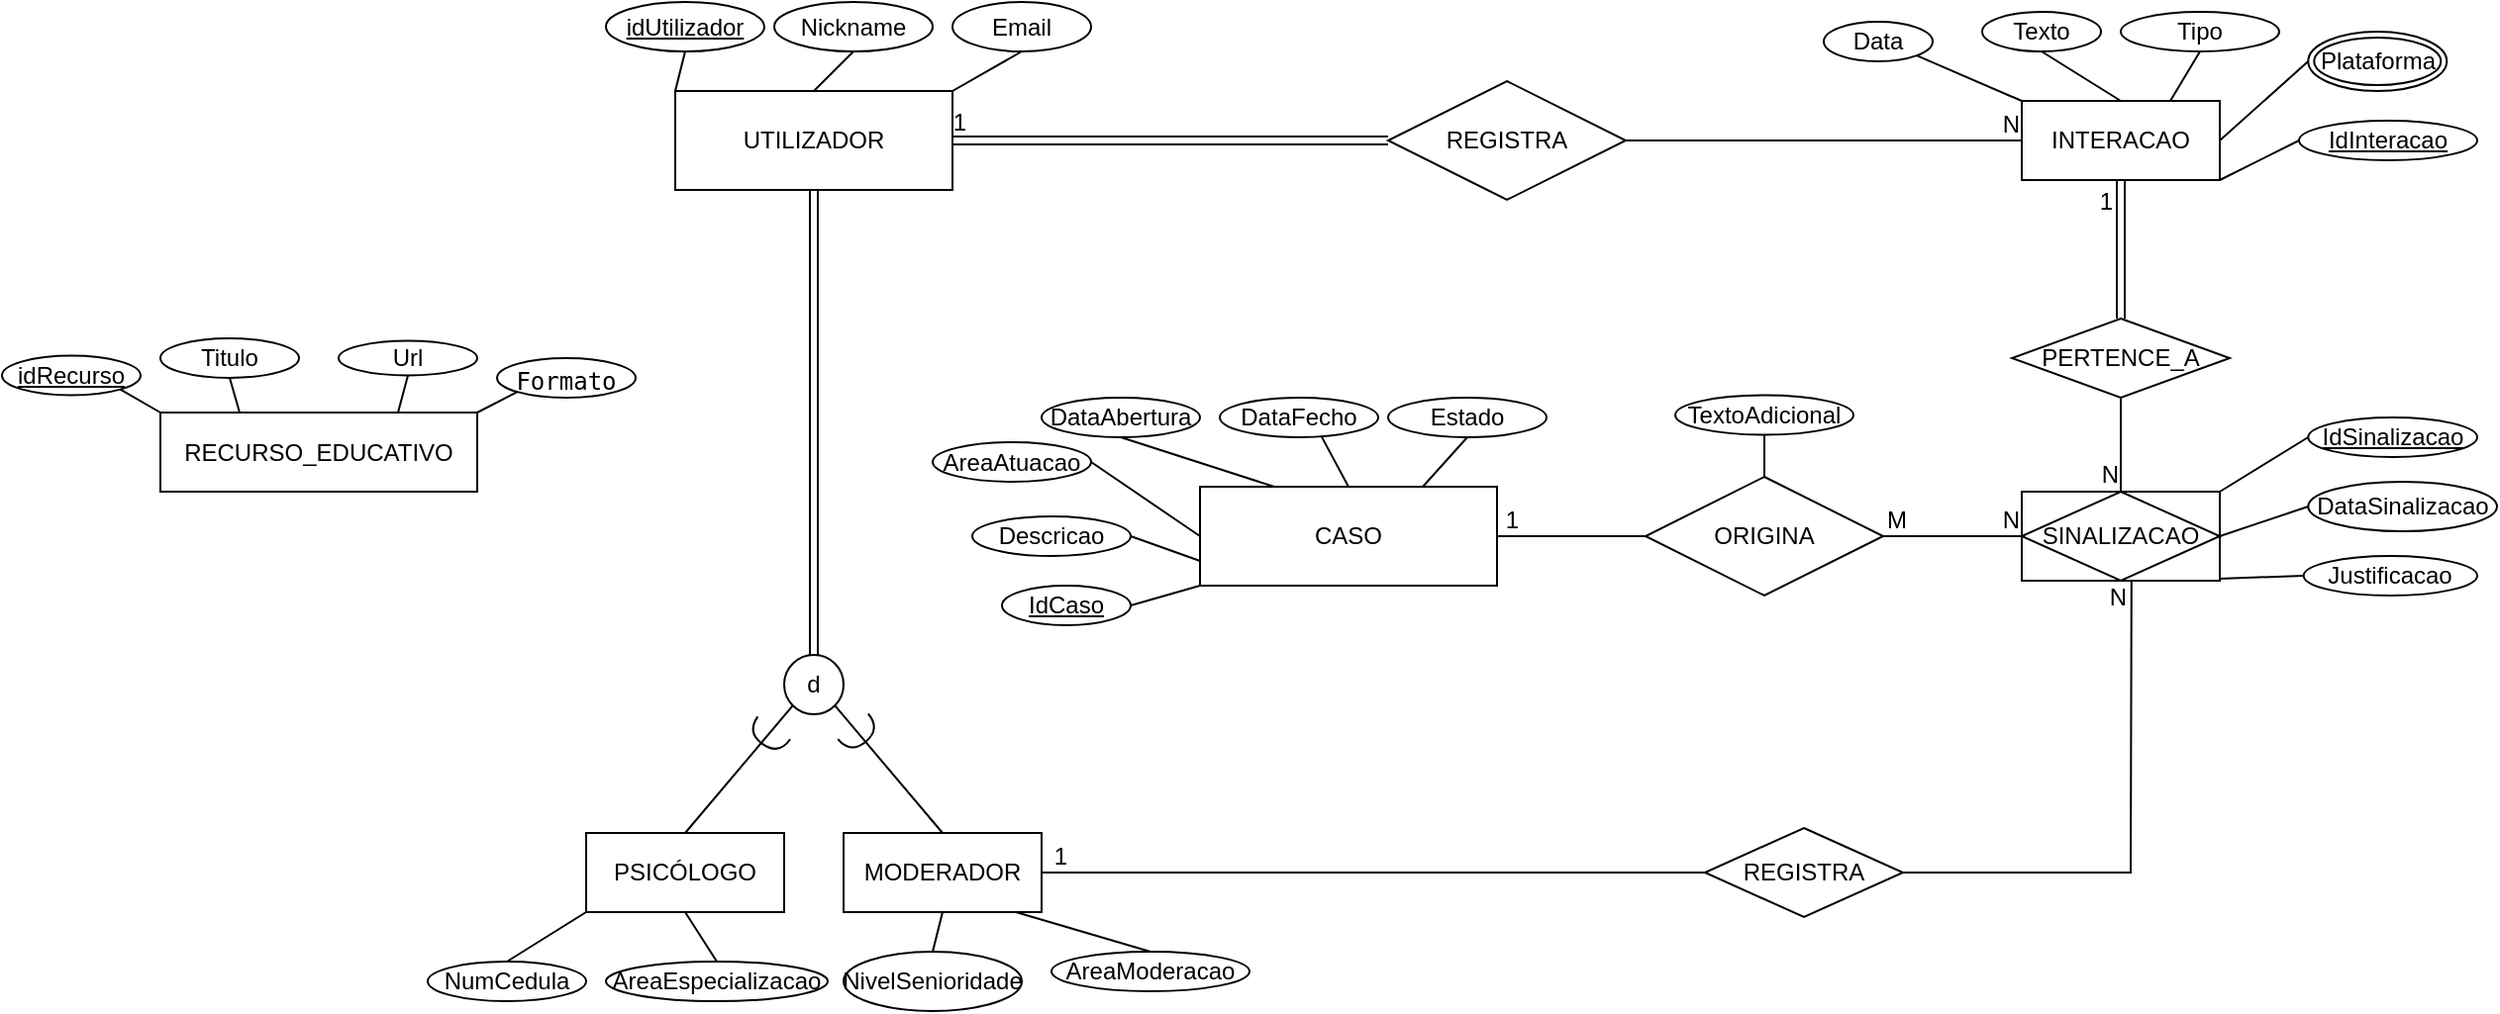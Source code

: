 <mxfile version="28.2.5">
  <diagram name="Page-1" id="tOIW24pAtOSCwyQ4gi1o">
    <mxGraphModel dx="2892" dy="1040" grid="1" gridSize="10" guides="1" tooltips="1" connect="1" arrows="1" fold="1" page="1" pageScale="1" pageWidth="850" pageHeight="1100" math="0" shadow="0">
      <root>
        <mxCell id="0" />
        <mxCell id="1" parent="0" />
        <mxCell id="2YyOYfQbQqB_2xkgUg5d-1" value="UTILIZADOR" style="whiteSpace=wrap;html=1;align=center;" parent="1" vertex="1">
          <mxGeometry x="-110" y="65" width="140" height="50" as="geometry" />
        </mxCell>
        <mxCell id="2YyOYfQbQqB_2xkgUg5d-3" value="idUtilizador" style="ellipse;whiteSpace=wrap;html=1;align=center;fontStyle=4;" parent="1" vertex="1">
          <mxGeometry x="-145" y="20" width="80" height="25" as="geometry" />
        </mxCell>
        <mxCell id="2YyOYfQbQqB_2xkgUg5d-5" value="Nickname" style="ellipse;whiteSpace=wrap;html=1;align=center;" parent="1" vertex="1">
          <mxGeometry x="-60" y="20" width="80" height="25" as="geometry" />
        </mxCell>
        <mxCell id="2YyOYfQbQqB_2xkgUg5d-7" value="" style="endArrow=none;html=1;rounded=0;exitX=0.5;exitY=1;exitDx=0;exitDy=0;entryX=0;entryY=0;entryDx=0;entryDy=0;" parent="1" source="2YyOYfQbQqB_2xkgUg5d-3" target="2YyOYfQbQqB_2xkgUg5d-1" edge="1">
          <mxGeometry relative="1" as="geometry">
            <mxPoint x="120" y="225" as="sourcePoint" />
            <mxPoint x="280" y="225" as="targetPoint" />
          </mxGeometry>
        </mxCell>
        <mxCell id="2YyOYfQbQqB_2xkgUg5d-8" value="" style="endArrow=none;html=1;rounded=0;exitX=0.5;exitY=1;exitDx=0;exitDy=0;entryX=0.5;entryY=0;entryDx=0;entryDy=0;" parent="1" source="2YyOYfQbQqB_2xkgUg5d-5" target="2YyOYfQbQqB_2xkgUg5d-1" edge="1">
          <mxGeometry relative="1" as="geometry">
            <mxPoint x="120" y="225" as="sourcePoint" />
            <mxPoint x="280" y="225" as="targetPoint" />
          </mxGeometry>
        </mxCell>
        <mxCell id="2YyOYfQbQqB_2xkgUg5d-9" value="" style="endArrow=none;html=1;rounded=0;exitX=1;exitY=0;exitDx=0;exitDy=0;entryX=0.5;entryY=1;entryDx=0;entryDy=0;" parent="1" source="2YyOYfQbQqB_2xkgUg5d-1" target="7O8cQRcP90IHf1YLFJv2-75" edge="1">
          <mxGeometry relative="1" as="geometry">
            <mxPoint x="120" y="225" as="sourcePoint" />
            <mxPoint x="95" y="45" as="targetPoint" />
          </mxGeometry>
        </mxCell>
        <mxCell id="2YyOYfQbQqB_2xkgUg5d-10" value="d" style="ellipse;whiteSpace=wrap;html=1;align=center;" parent="1" vertex="1">
          <mxGeometry x="-55" y="350" width="30" height="30" as="geometry" />
        </mxCell>
        <mxCell id="2YyOYfQbQqB_2xkgUg5d-11" value="" style="shape=link;html=1;rounded=0;exitX=0.5;exitY=0;exitDx=0;exitDy=0;entryX=0.5;entryY=1;entryDx=0;entryDy=0;" parent="1" source="2YyOYfQbQqB_2xkgUg5d-10" target="2YyOYfQbQqB_2xkgUg5d-1" edge="1">
          <mxGeometry relative="1" as="geometry">
            <mxPoint x="320" y="230" as="sourcePoint" />
            <mxPoint x="480" y="230" as="targetPoint" />
          </mxGeometry>
        </mxCell>
        <mxCell id="2YyOYfQbQqB_2xkgUg5d-13" value="PSICÓLOGO" style="whiteSpace=wrap;html=1;align=center;" parent="1" vertex="1">
          <mxGeometry x="-155" y="440" width="100" height="40" as="geometry" />
        </mxCell>
        <mxCell id="2YyOYfQbQqB_2xkgUg5d-14" value="MODERADOR" style="whiteSpace=wrap;html=1;align=center;" parent="1" vertex="1">
          <mxGeometry x="-25" y="440" width="100" height="40" as="geometry" />
        </mxCell>
        <mxCell id="2YyOYfQbQqB_2xkgUg5d-16" value="" style="endArrow=none;html=1;rounded=0;exitX=0;exitY=1;exitDx=0;exitDy=0;entryX=0.5;entryY=0;entryDx=0;entryDy=0;" parent="1" source="2YyOYfQbQqB_2xkgUg5d-10" target="2YyOYfQbQqB_2xkgUg5d-13" edge="1">
          <mxGeometry relative="1" as="geometry">
            <mxPoint x="40" y="260" as="sourcePoint" />
            <mxPoint x="200" y="260" as="targetPoint" />
          </mxGeometry>
        </mxCell>
        <mxCell id="2YyOYfQbQqB_2xkgUg5d-17" value="" style="endArrow=none;html=1;rounded=0;exitX=1;exitY=1;exitDx=0;exitDy=0;entryX=0.5;entryY=0;entryDx=0;entryDy=0;" parent="1" source="2YyOYfQbQqB_2xkgUg5d-10" target="2YyOYfQbQqB_2xkgUg5d-14" edge="1">
          <mxGeometry relative="1" as="geometry">
            <mxPoint x="40" y="260" as="sourcePoint" />
            <mxPoint x="200" y="260" as="targetPoint" />
          </mxGeometry>
        </mxCell>
        <mxCell id="2YyOYfQbQqB_2xkgUg5d-18" value="" style="shape=requiredInterface;html=1;verticalLabelPosition=bottom;sketch=0;direction=south;rotation=-40;" parent="1" vertex="1">
          <mxGeometry x="-27" y="385" width="20" height="10" as="geometry" />
        </mxCell>
        <mxCell id="2YyOYfQbQqB_2xkgUg5d-22" value="" style="shape=requiredInterface;html=1;verticalLabelPosition=bottom;sketch=0;direction=south;rotation=35;" parent="1" vertex="1">
          <mxGeometry x="-73" y="386" width="20" height="10" as="geometry" />
        </mxCell>
        <mxCell id="2YyOYfQbQqB_2xkgUg5d-23" value="NumCedula" style="ellipse;whiteSpace=wrap;html=1;align=center;" parent="1" vertex="1">
          <mxGeometry x="-235" y="505" width="80" height="20" as="geometry" />
        </mxCell>
        <mxCell id="2YyOYfQbQqB_2xkgUg5d-25" value="" style="endArrow=none;html=1;rounded=0;exitX=0;exitY=1;exitDx=0;exitDy=0;entryX=0.5;entryY=0;entryDx=0;entryDy=0;" parent="1" source="2YyOYfQbQqB_2xkgUg5d-13" target="2YyOYfQbQqB_2xkgUg5d-23" edge="1">
          <mxGeometry relative="1" as="geometry">
            <mxPoint y="450" as="sourcePoint" />
            <mxPoint x="160" y="450" as="targetPoint" />
          </mxGeometry>
        </mxCell>
        <mxCell id="2YyOYfQbQqB_2xkgUg5d-26" value="AreaEspecializacao" style="ellipse;whiteSpace=wrap;html=1;align=center;" parent="1" vertex="1">
          <mxGeometry x="-145" y="505" width="112" height="20" as="geometry" />
        </mxCell>
        <mxCell id="2YyOYfQbQqB_2xkgUg5d-27" value="" style="endArrow=none;html=1;rounded=0;exitX=0.5;exitY=1;exitDx=0;exitDy=0;entryX=0.5;entryY=0;entryDx=0;entryDy=0;" parent="1" source="2YyOYfQbQqB_2xkgUg5d-13" target="2YyOYfQbQqB_2xkgUg5d-26" edge="1">
          <mxGeometry relative="1" as="geometry">
            <mxPoint x="-32" y="480" as="sourcePoint" />
            <mxPoint x="283" y="450" as="targetPoint" />
          </mxGeometry>
        </mxCell>
        <mxCell id="2YyOYfQbQqB_2xkgUg5d-28" value="AreaModeracao" style="ellipse;whiteSpace=wrap;html=1;align=center;" parent="1" vertex="1">
          <mxGeometry x="80" y="500" width="100" height="20" as="geometry" />
        </mxCell>
        <mxCell id="2YyOYfQbQqB_2xkgUg5d-29" value="" style="endArrow=none;html=1;rounded=0;exitX=0.5;exitY=1;exitDx=0;exitDy=0;entryX=0.5;entryY=0;entryDx=0;entryDy=0;" parent="1" target="2YyOYfQbQqB_2xkgUg5d-28" edge="1">
          <mxGeometry relative="1" as="geometry">
            <mxPoint x="62" y="480" as="sourcePoint" />
            <mxPoint x="450" y="450" as="targetPoint" />
          </mxGeometry>
        </mxCell>
        <mxCell id="2YyOYfQbQqB_2xkgUg5d-30" value="NivelSenioridade" style="ellipse;whiteSpace=wrap;html=1;align=center;" parent="1" vertex="1">
          <mxGeometry x="-25" y="500" width="90" height="30" as="geometry" />
        </mxCell>
        <mxCell id="2YyOYfQbQqB_2xkgUg5d-31" value="" style="endArrow=none;html=1;rounded=0;exitX=0.5;exitY=1;exitDx=0;exitDy=0;entryX=0.5;entryY=0;entryDx=0;entryDy=0;" parent="1" source="2YyOYfQbQqB_2xkgUg5d-14" target="2YyOYfQbQqB_2xkgUg5d-30" edge="1">
          <mxGeometry relative="1" as="geometry">
            <mxPoint x="-13" y="480" as="sourcePoint" />
            <mxPoint x="375" y="450" as="targetPoint" />
          </mxGeometry>
        </mxCell>
        <mxCell id="2YyOYfQbQqB_2xkgUg5d-32" value="REGISTRA" style="shape=rhombus;perimeter=rhombusPerimeter;whiteSpace=wrap;html=1;align=center;" parent="1" vertex="1">
          <mxGeometry x="250" y="60" width="120" height="60" as="geometry" />
        </mxCell>
        <mxCell id="2YyOYfQbQqB_2xkgUg5d-37" value="" style="shape=link;html=1;rounded=0;entryX=1;entryY=0.5;entryDx=0;entryDy=0;exitX=0;exitY=0.5;exitDx=0;exitDy=0;" parent="1" source="2YyOYfQbQqB_2xkgUg5d-32" target="2YyOYfQbQqB_2xkgUg5d-1" edge="1">
          <mxGeometry relative="1" as="geometry">
            <mxPoint x="150" y="90" as="sourcePoint" />
            <mxPoint x="160" y="165" as="targetPoint" />
          </mxGeometry>
        </mxCell>
        <mxCell id="2YyOYfQbQqB_2xkgUg5d-38" value="1" style="resizable=0;html=1;whiteSpace=wrap;align=right;verticalAlign=bottom;" parent="2YyOYfQbQqB_2xkgUg5d-37" connectable="0" vertex="1">
          <mxGeometry x="1" relative="1" as="geometry">
            <mxPoint x="8" y="-1" as="offset" />
          </mxGeometry>
        </mxCell>
        <mxCell id="2YyOYfQbQqB_2xkgUg5d-39" value="INTERACAO" style="whiteSpace=wrap;html=1;align=center;" parent="1" vertex="1">
          <mxGeometry x="570" y="70" width="100" height="40" as="geometry" />
        </mxCell>
        <mxCell id="2YyOYfQbQqB_2xkgUg5d-41" value="" style="endArrow=none;html=1;rounded=0;entryX=0;entryY=0.5;entryDx=0;entryDy=0;exitX=1;exitY=0.5;exitDx=0;exitDy=0;" parent="1" source="2YyOYfQbQqB_2xkgUg5d-32" target="2YyOYfQbQqB_2xkgUg5d-39" edge="1">
          <mxGeometry relative="1" as="geometry">
            <mxPoint x="200" y="170" as="sourcePoint" />
            <mxPoint x="360" y="170" as="targetPoint" />
          </mxGeometry>
        </mxCell>
        <mxCell id="2YyOYfQbQqB_2xkgUg5d-42" value="N" style="resizable=0;html=1;whiteSpace=wrap;align=right;verticalAlign=bottom;" parent="2YyOYfQbQqB_2xkgUg5d-41" connectable="0" vertex="1">
          <mxGeometry x="1" relative="1" as="geometry" />
        </mxCell>
        <mxCell id="2YyOYfQbQqB_2xkgUg5d-43" value="Data" style="ellipse;whiteSpace=wrap;html=1;align=center;" parent="1" vertex="1">
          <mxGeometry x="470" y="30" width="55" height="20" as="geometry" />
        </mxCell>
        <mxCell id="2YyOYfQbQqB_2xkgUg5d-44" value="Texto" style="ellipse;whiteSpace=wrap;html=1;align=center;" parent="1" vertex="1">
          <mxGeometry x="550" y="25" width="60" height="20" as="geometry" />
        </mxCell>
        <mxCell id="2YyOYfQbQqB_2xkgUg5d-45" value="Tipo" style="ellipse;whiteSpace=wrap;html=1;align=center;" parent="1" vertex="1">
          <mxGeometry x="620" y="25" width="80" height="20" as="geometry" />
        </mxCell>
        <mxCell id="2YyOYfQbQqB_2xkgUg5d-46" value="" style="endArrow=none;html=1;rounded=0;exitX=1;exitY=1;exitDx=0;exitDy=0;entryX=0;entryY=0;entryDx=0;entryDy=0;" parent="1" source="2YyOYfQbQqB_2xkgUg5d-43" target="2YyOYfQbQqB_2xkgUg5d-39" edge="1">
          <mxGeometry relative="1" as="geometry">
            <mxPoint x="190" y="140" as="sourcePoint" />
            <mxPoint x="350" y="140" as="targetPoint" />
          </mxGeometry>
        </mxCell>
        <mxCell id="2YyOYfQbQqB_2xkgUg5d-47" value="" style="endArrow=none;html=1;rounded=0;exitX=0.5;exitY=1;exitDx=0;exitDy=0;entryX=0.5;entryY=0;entryDx=0;entryDy=0;" parent="1" source="2YyOYfQbQqB_2xkgUg5d-44" target="2YyOYfQbQqB_2xkgUg5d-39" edge="1">
          <mxGeometry relative="1" as="geometry">
            <mxPoint x="190" y="140" as="sourcePoint" />
            <mxPoint x="350" y="140" as="targetPoint" />
          </mxGeometry>
        </mxCell>
        <mxCell id="2YyOYfQbQqB_2xkgUg5d-48" value="" style="endArrow=none;html=1;rounded=0;exitX=0.5;exitY=1;exitDx=0;exitDy=0;entryX=0.75;entryY=0;entryDx=0;entryDy=0;" parent="1" source="2YyOYfQbQqB_2xkgUg5d-45" target="2YyOYfQbQqB_2xkgUg5d-39" edge="1">
          <mxGeometry relative="1" as="geometry">
            <mxPoint x="190" y="140" as="sourcePoint" />
            <mxPoint x="350" y="140" as="targetPoint" />
          </mxGeometry>
        </mxCell>
        <mxCell id="2YyOYfQbQqB_2xkgUg5d-49" value="Plataforma" style="ellipse;shape=doubleEllipse;margin=3;whiteSpace=wrap;html=1;align=center;" parent="1" vertex="1">
          <mxGeometry x="714.64" y="35" width="70" height="30" as="geometry" />
        </mxCell>
        <mxCell id="2YyOYfQbQqB_2xkgUg5d-50" value="" style="endArrow=none;html=1;rounded=0;entryX=0;entryY=0.5;entryDx=0;entryDy=0;exitX=1;exitY=0.5;exitDx=0;exitDy=0;" parent="1" source="2YyOYfQbQqB_2xkgUg5d-39" target="2YyOYfQbQqB_2xkgUg5d-49" edge="1">
          <mxGeometry relative="1" as="geometry">
            <mxPoint x="190" y="140" as="sourcePoint" />
            <mxPoint x="350" y="140" as="targetPoint" />
          </mxGeometry>
        </mxCell>
        <mxCell id="2YyOYfQbQqB_2xkgUg5d-54" value="IdInteracao" style="ellipse;whiteSpace=wrap;html=1;align=center;fontStyle=4;" parent="1" vertex="1">
          <mxGeometry x="710" y="80" width="90" height="20" as="geometry" />
        </mxCell>
        <mxCell id="2YyOYfQbQqB_2xkgUg5d-55" value="" style="endArrow=none;html=1;rounded=0;exitX=0;exitY=0.5;exitDx=0;exitDy=0;entryX=1;entryY=1;entryDx=0;entryDy=0;" parent="1" source="2YyOYfQbQqB_2xkgUg5d-54" target="2YyOYfQbQqB_2xkgUg5d-39" edge="1">
          <mxGeometry relative="1" as="geometry">
            <mxPoint x="549.995" y="205.858" as="sourcePoint" />
            <mxPoint x="580" y="130" as="targetPoint" />
          </mxGeometry>
        </mxCell>
        <mxCell id="2YyOYfQbQqB_2xkgUg5d-59" value="DataSinalizacao" style="ellipse;whiteSpace=wrap;html=1;align=center;" parent="1" vertex="1">
          <mxGeometry x="714.64" y="262.5" width="95.36" height="25" as="geometry" />
        </mxCell>
        <mxCell id="2YyOYfQbQqB_2xkgUg5d-60" value="Justificacao" style="ellipse;whiteSpace=wrap;html=1;align=center;" parent="1" vertex="1">
          <mxGeometry x="712.32" y="300" width="87.68" height="20" as="geometry" />
        </mxCell>
        <mxCell id="2YyOYfQbQqB_2xkgUg5d-61" value="" style="endArrow=none;html=1;rounded=0;exitX=0;exitY=0.5;exitDx=0;exitDy=0;entryX=0.863;entryY=0.988;entryDx=0;entryDy=0;entryPerimeter=0;" parent="1" source="2YyOYfQbQqB_2xkgUg5d-60" target="7O8cQRcP90IHf1YLFJv2-25" edge="1">
          <mxGeometry relative="1" as="geometry">
            <mxPoint x="194.64" y="300" as="sourcePoint" />
            <mxPoint x="674.64" y="320" as="targetPoint" />
          </mxGeometry>
        </mxCell>
        <mxCell id="2YyOYfQbQqB_2xkgUg5d-62" value="" style="endArrow=none;html=1;rounded=0;exitX=0;exitY=0.5;exitDx=0;exitDy=0;" parent="1" source="2YyOYfQbQqB_2xkgUg5d-59" edge="1">
          <mxGeometry relative="1" as="geometry">
            <mxPoint x="194.64" y="300" as="sourcePoint" />
            <mxPoint x="670" y="290" as="targetPoint" />
          </mxGeometry>
        </mxCell>
        <mxCell id="7O8cQRcP90IHf1YLFJv2-7" value="CASO" style="whiteSpace=wrap;html=1;align=center;" vertex="1" parent="1">
          <mxGeometry x="155" y="265" width="150" height="50" as="geometry" />
        </mxCell>
        <mxCell id="7O8cQRcP90IHf1YLFJv2-8" value="IdCaso" style="ellipse;whiteSpace=wrap;html=1;align=center;fontStyle=4;" vertex="1" parent="1">
          <mxGeometry x="55" y="315" width="65" height="20" as="geometry" />
        </mxCell>
        <mxCell id="7O8cQRcP90IHf1YLFJv2-12" value="Descricao" style="ellipse;whiteSpace=wrap;html=1;align=center;" vertex="1" parent="1">
          <mxGeometry x="40" y="280" width="80" height="20" as="geometry" />
        </mxCell>
        <mxCell id="7O8cQRcP90IHf1YLFJv2-13" value="AreaAtuacao" style="ellipse;whiteSpace=wrap;html=1;align=center;" vertex="1" parent="1">
          <mxGeometry x="20" y="242.5" width="80" height="20" as="geometry" />
        </mxCell>
        <mxCell id="7O8cQRcP90IHf1YLFJv2-14" value="DataAbertura" style="ellipse;whiteSpace=wrap;html=1;align=center;" vertex="1" parent="1">
          <mxGeometry x="75" y="220" width="80" height="20" as="geometry" />
        </mxCell>
        <mxCell id="7O8cQRcP90IHf1YLFJv2-15" value="DataFecho" style="ellipse;whiteSpace=wrap;html=1;align=center;" vertex="1" parent="1">
          <mxGeometry x="165" y="220" width="80" height="20" as="geometry" />
        </mxCell>
        <mxCell id="7O8cQRcP90IHf1YLFJv2-17" value="Estado" style="ellipse;whiteSpace=wrap;html=1;align=center;" vertex="1" parent="1">
          <mxGeometry x="250" y="220" width="80" height="20" as="geometry" />
        </mxCell>
        <mxCell id="7O8cQRcP90IHf1YLFJv2-19" value="" style="endArrow=none;html=1;rounded=0;entryX=0.5;entryY=1;entryDx=0;entryDy=0;exitX=0.75;exitY=0;exitDx=0;exitDy=0;" edge="1" parent="1" source="7O8cQRcP90IHf1YLFJv2-7" target="7O8cQRcP90IHf1YLFJv2-17">
          <mxGeometry relative="1" as="geometry">
            <mxPoint x="220" y="220" as="sourcePoint" />
            <mxPoint x="340" y="210" as="targetPoint" />
          </mxGeometry>
        </mxCell>
        <mxCell id="7O8cQRcP90IHf1YLFJv2-20" value="" style="endArrow=none;html=1;rounded=0;entryX=0.64;entryY=0.965;entryDx=0;entryDy=0;exitX=0.5;exitY=0;exitDx=0;exitDy=0;entryPerimeter=0;" edge="1" parent="1" source="7O8cQRcP90IHf1YLFJv2-7" target="7O8cQRcP90IHf1YLFJv2-15">
          <mxGeometry relative="1" as="geometry">
            <mxPoint x="165" y="215" as="sourcePoint" />
            <mxPoint x="205" y="260" as="targetPoint" />
          </mxGeometry>
        </mxCell>
        <mxCell id="7O8cQRcP90IHf1YLFJv2-21" value="" style="endArrow=none;html=1;rounded=0;entryX=0.5;entryY=1;entryDx=0;entryDy=0;exitX=0.25;exitY=0;exitDx=0;exitDy=0;" edge="1" parent="1" source="7O8cQRcP90IHf1YLFJv2-7" target="7O8cQRcP90IHf1YLFJv2-14">
          <mxGeometry relative="1" as="geometry">
            <mxPoint x="165" y="190" as="sourcePoint" />
            <mxPoint x="205" y="215" as="targetPoint" />
          </mxGeometry>
        </mxCell>
        <mxCell id="7O8cQRcP90IHf1YLFJv2-22" value="" style="endArrow=none;html=1;rounded=0;entryX=1;entryY=0.5;entryDx=0;entryDy=0;exitX=0;exitY=0.5;exitDx=0;exitDy=0;" edge="1" parent="1" source="7O8cQRcP90IHf1YLFJv2-7" target="7O8cQRcP90IHf1YLFJv2-13">
          <mxGeometry relative="1" as="geometry">
            <mxPoint x="325" y="265" as="sourcePoint" />
            <mxPoint x="105" y="260" as="targetPoint" />
          </mxGeometry>
        </mxCell>
        <mxCell id="7O8cQRcP90IHf1YLFJv2-23" value="" style="endArrow=none;html=1;rounded=0;entryX=1;entryY=0.5;entryDx=0;entryDy=0;exitX=0;exitY=0.75;exitDx=0;exitDy=0;" edge="1" parent="1" source="7O8cQRcP90IHf1YLFJv2-7" target="7O8cQRcP90IHf1YLFJv2-12">
          <mxGeometry relative="1" as="geometry">
            <mxPoint x="288" y="265" as="sourcePoint" />
            <mxPoint x="295" y="225" as="targetPoint" />
          </mxGeometry>
        </mxCell>
        <mxCell id="7O8cQRcP90IHf1YLFJv2-24" value="" style="endArrow=none;html=1;rounded=0;entryX=1;entryY=0.5;entryDx=0;entryDy=0;exitX=0;exitY=1;exitDx=0;exitDy=0;" edge="1" parent="1" source="7O8cQRcP90IHf1YLFJv2-7" target="7O8cQRcP90IHf1YLFJv2-8">
          <mxGeometry relative="1" as="geometry">
            <mxPoint x="250" y="265" as="sourcePoint" />
            <mxPoint x="245" y="235" as="targetPoint" />
          </mxGeometry>
        </mxCell>
        <mxCell id="7O8cQRcP90IHf1YLFJv2-25" value="SINALIZACAO" style="shape=associativeEntity;whiteSpace=wrap;html=1;align=center;" vertex="1" parent="1">
          <mxGeometry x="570" y="267.5" width="100" height="45" as="geometry" />
        </mxCell>
        <mxCell id="7O8cQRcP90IHf1YLFJv2-26" value="IdSinalizacao" style="ellipse;whiteSpace=wrap;html=1;align=center;fontStyle=4;" vertex="1" parent="1">
          <mxGeometry x="714.64" y="230" width="85.36" height="20" as="geometry" />
        </mxCell>
        <mxCell id="7O8cQRcP90IHf1YLFJv2-27" value="" style="endArrow=none;html=1;rounded=0;exitX=1;exitY=0;exitDx=0;exitDy=0;entryX=0;entryY=0.5;entryDx=0;entryDy=0;" edge="1" parent="1" source="7O8cQRcP90IHf1YLFJv2-25" target="7O8cQRcP90IHf1YLFJv2-26">
          <mxGeometry relative="1" as="geometry">
            <mxPoint x="474.64" y="480" as="sourcePoint" />
            <mxPoint x="634.64" y="480" as="targetPoint" />
          </mxGeometry>
        </mxCell>
        <mxCell id="7O8cQRcP90IHf1YLFJv2-28" value="REGISTRA" style="shape=rhombus;perimeter=rhombusPerimeter;whiteSpace=wrap;html=1;align=center;" vertex="1" parent="1">
          <mxGeometry x="410" y="437.5" width="100" height="45" as="geometry" />
        </mxCell>
        <mxCell id="7O8cQRcP90IHf1YLFJv2-29" value="" style="endArrow=none;html=1;rounded=0;entryX=1;entryY=0.5;entryDx=0;entryDy=0;exitX=0;exitY=0.5;exitDx=0;exitDy=0;" edge="1" parent="1" source="7O8cQRcP90IHf1YLFJv2-28" target="2YyOYfQbQqB_2xkgUg5d-14">
          <mxGeometry relative="1" as="geometry">
            <mxPoint x="470" y="590" as="sourcePoint" />
            <mxPoint x="280" y="460" as="targetPoint" />
          </mxGeometry>
        </mxCell>
        <mxCell id="7O8cQRcP90IHf1YLFJv2-30" value="1" style="resizable=0;html=1;whiteSpace=wrap;align=right;verticalAlign=bottom;" connectable="0" vertex="1" parent="7O8cQRcP90IHf1YLFJv2-29">
          <mxGeometry x="1" relative="1" as="geometry">
            <mxPoint x="14" as="offset" />
          </mxGeometry>
        </mxCell>
        <mxCell id="7O8cQRcP90IHf1YLFJv2-31" value="" style="endArrow=none;html=1;rounded=0;exitX=1;exitY=0.5;exitDx=0;exitDy=0;entryX=0.554;entryY=1;entryDx=0;entryDy=0;entryPerimeter=0;" edge="1" parent="1" source="7O8cQRcP90IHf1YLFJv2-28" target="7O8cQRcP90IHf1YLFJv2-25">
          <mxGeometry relative="1" as="geometry">
            <mxPoint x="550" y="350" as="sourcePoint" />
            <mxPoint x="640" y="370" as="targetPoint" />
            <Array as="points">
              <mxPoint x="625" y="460" />
            </Array>
          </mxGeometry>
        </mxCell>
        <mxCell id="7O8cQRcP90IHf1YLFJv2-32" value="N" style="resizable=0;html=1;whiteSpace=wrap;align=right;verticalAlign=bottom;" connectable="0" vertex="1" parent="7O8cQRcP90IHf1YLFJv2-31">
          <mxGeometry x="1" relative="1" as="geometry">
            <mxPoint x="-1" y="17" as="offset" />
          </mxGeometry>
        </mxCell>
        <mxCell id="7O8cQRcP90IHf1YLFJv2-33" value="PERTENCE_A" style="shape=rhombus;perimeter=rhombusPerimeter;whiteSpace=wrap;html=1;align=center;" vertex="1" parent="1">
          <mxGeometry x="565" y="180" width="110" height="40" as="geometry" />
        </mxCell>
        <mxCell id="7O8cQRcP90IHf1YLFJv2-34" value="" style="shape=link;html=1;rounded=0;entryX=0.5;entryY=1;entryDx=0;entryDy=0;exitX=0.5;exitY=0;exitDx=0;exitDy=0;" edge="1" parent="1" source="7O8cQRcP90IHf1YLFJv2-33" target="2YyOYfQbQqB_2xkgUg5d-39">
          <mxGeometry relative="1" as="geometry">
            <mxPoint x="554.64" y="350" as="sourcePoint" />
            <mxPoint x="624.64" y="185" as="targetPoint" />
          </mxGeometry>
        </mxCell>
        <mxCell id="7O8cQRcP90IHf1YLFJv2-35" value="1" style="resizable=0;html=1;whiteSpace=wrap;align=right;verticalAlign=bottom;" connectable="0" vertex="1" parent="7O8cQRcP90IHf1YLFJv2-34">
          <mxGeometry x="1" relative="1" as="geometry">
            <mxPoint x="-3" y="19" as="offset" />
          </mxGeometry>
        </mxCell>
        <mxCell id="7O8cQRcP90IHf1YLFJv2-36" value="" style="endArrow=none;html=1;rounded=0;exitX=0.5;exitY=1;exitDx=0;exitDy=0;entryX=0.5;entryY=0;entryDx=0;entryDy=0;" edge="1" parent="1" source="7O8cQRcP90IHf1YLFJv2-33" target="7O8cQRcP90IHf1YLFJv2-25">
          <mxGeometry relative="1" as="geometry">
            <mxPoint x="554.64" y="350" as="sourcePoint" />
            <mxPoint x="714.64" y="350" as="targetPoint" />
          </mxGeometry>
        </mxCell>
        <mxCell id="7O8cQRcP90IHf1YLFJv2-37" value="N" style="resizable=0;html=1;whiteSpace=wrap;align=right;verticalAlign=bottom;" connectable="0" vertex="1" parent="7O8cQRcP90IHf1YLFJv2-36">
          <mxGeometry x="1" relative="1" as="geometry" />
        </mxCell>
        <mxCell id="7O8cQRcP90IHf1YLFJv2-54" value="ORIGINA" style="shape=rhombus;perimeter=rhombusPerimeter;whiteSpace=wrap;html=1;align=center;" vertex="1" parent="1">
          <mxGeometry x="380" y="260" width="120" height="60" as="geometry" />
        </mxCell>
        <mxCell id="7O8cQRcP90IHf1YLFJv2-55" value="" style="endArrow=none;html=1;rounded=0;entryX=1;entryY=0.5;entryDx=0;entryDy=0;exitX=0;exitY=0.5;exitDx=0;exitDy=0;" edge="1" parent="1" source="7O8cQRcP90IHf1YLFJv2-54" target="7O8cQRcP90IHf1YLFJv2-7">
          <mxGeometry relative="1" as="geometry">
            <mxPoint x="290" y="270" as="sourcePoint" />
            <mxPoint x="450" y="270" as="targetPoint" />
          </mxGeometry>
        </mxCell>
        <mxCell id="7O8cQRcP90IHf1YLFJv2-56" value="1" style="resizable=0;html=1;whiteSpace=wrap;align=right;verticalAlign=bottom;" connectable="0" vertex="1" parent="7O8cQRcP90IHf1YLFJv2-55">
          <mxGeometry x="1" relative="1" as="geometry">
            <mxPoint x="12" as="offset" />
          </mxGeometry>
        </mxCell>
        <mxCell id="7O8cQRcP90IHf1YLFJv2-57" value="Texto&lt;span style=&quot;background-color: transparent; color: light-dark(rgb(0, 0, 0), rgb(255, 255, 255));&quot;&gt;Adicional&lt;/span&gt;" style="ellipse;whiteSpace=wrap;html=1;align=center;" vertex="1" parent="1">
          <mxGeometry x="395" y="218.75" width="90" height="20" as="geometry" />
        </mxCell>
        <mxCell id="7O8cQRcP90IHf1YLFJv2-59" value="" style="endArrow=none;html=1;rounded=0;exitX=0.5;exitY=0;exitDx=0;exitDy=0;entryX=0.5;entryY=1;entryDx=0;entryDy=0;" edge="1" parent="1" source="7O8cQRcP90IHf1YLFJv2-54" target="7O8cQRcP90IHf1YLFJv2-57">
          <mxGeometry relative="1" as="geometry">
            <mxPoint x="490" y="270" as="sourcePoint" />
            <mxPoint x="650" y="270" as="targetPoint" />
          </mxGeometry>
        </mxCell>
        <mxCell id="7O8cQRcP90IHf1YLFJv2-60" value="" style="endArrow=none;html=1;rounded=0;exitX=1;exitY=0.5;exitDx=0;exitDy=0;entryX=0;entryY=0.5;entryDx=0;entryDy=0;" edge="1" parent="1" source="7O8cQRcP90IHf1YLFJv2-54" target="7O8cQRcP90IHf1YLFJv2-25">
          <mxGeometry relative="1" as="geometry">
            <mxPoint x="390" y="270" as="sourcePoint" />
            <mxPoint x="550" y="270" as="targetPoint" />
          </mxGeometry>
        </mxCell>
        <mxCell id="7O8cQRcP90IHf1YLFJv2-61" value="M" style="resizable=0;html=1;whiteSpace=wrap;align=left;verticalAlign=bottom;" connectable="0" vertex="1" parent="7O8cQRcP90IHf1YLFJv2-60">
          <mxGeometry x="-1" relative="1" as="geometry" />
        </mxCell>
        <mxCell id="7O8cQRcP90IHf1YLFJv2-62" value="N" style="resizable=0;html=1;whiteSpace=wrap;align=right;verticalAlign=bottom;" connectable="0" vertex="1" parent="7O8cQRcP90IHf1YLFJv2-60">
          <mxGeometry x="1" relative="1" as="geometry" />
        </mxCell>
        <mxCell id="7O8cQRcP90IHf1YLFJv2-63" value="RECURSO_EDUCATIVO" style="whiteSpace=wrap;html=1;align=center;" vertex="1" parent="1">
          <mxGeometry x="-370" y="227.5" width="160" height="40" as="geometry" />
        </mxCell>
        <mxCell id="7O8cQRcP90IHf1YLFJv2-65" value="idRecurso" style="ellipse;whiteSpace=wrap;html=1;align=center;fontStyle=4;" vertex="1" parent="1">
          <mxGeometry x="-450" y="198.75" width="70" height="20" as="geometry" />
        </mxCell>
        <mxCell id="7O8cQRcP90IHf1YLFJv2-66" value="Titulo" style="ellipse;whiteSpace=wrap;html=1;align=center;" vertex="1" parent="1">
          <mxGeometry x="-370" y="190" width="70" height="20" as="geometry" />
        </mxCell>
        <mxCell id="7O8cQRcP90IHf1YLFJv2-67" value="Url" style="ellipse;whiteSpace=wrap;html=1;align=center;" vertex="1" parent="1">
          <mxGeometry x="-280" y="191.25" width="70" height="17.5" as="geometry" />
        </mxCell>
        <mxCell id="7O8cQRcP90IHf1YLFJv2-68" value="&lt;code&gt;Formato&lt;/code&gt;&lt;span class=&quot;citation-331 citation-end-331&quot;&gt; &lt;sup data-turn-source-index=&quot;5&quot; class=&quot;superscript&quot;&gt;&lt;/sup&gt;&lt;/span&gt;" style="ellipse;whiteSpace=wrap;html=1;align=center;" vertex="1" parent="1">
          <mxGeometry x="-200" y="200" width="70" height="20" as="geometry" />
        </mxCell>
        <mxCell id="7O8cQRcP90IHf1YLFJv2-69" value="" style="endArrow=none;html=1;rounded=0;exitX=1;exitY=1;exitDx=0;exitDy=0;entryX=0;entryY=0;entryDx=0;entryDy=0;" edge="1" parent="1" source="7O8cQRcP90IHf1YLFJv2-65" target="7O8cQRcP90IHf1YLFJv2-63">
          <mxGeometry relative="1" as="geometry">
            <mxPoint x="-340" y="370" as="sourcePoint" />
            <mxPoint x="-180" y="370" as="targetPoint" />
          </mxGeometry>
        </mxCell>
        <mxCell id="7O8cQRcP90IHf1YLFJv2-70" value="" style="endArrow=none;html=1;rounded=0;exitX=0.5;exitY=1;exitDx=0;exitDy=0;entryX=0.25;entryY=0;entryDx=0;entryDy=0;" edge="1" parent="1" source="7O8cQRcP90IHf1YLFJv2-66" target="7O8cQRcP90IHf1YLFJv2-63">
          <mxGeometry relative="1" as="geometry">
            <mxPoint x="-380" y="226" as="sourcePoint" />
            <mxPoint x="-370" y="243" as="targetPoint" />
          </mxGeometry>
        </mxCell>
        <mxCell id="7O8cQRcP90IHf1YLFJv2-71" value="" style="endArrow=none;html=1;rounded=0;exitX=0.5;exitY=1;exitDx=0;exitDy=0;entryX=0.75;entryY=0;entryDx=0;entryDy=0;" edge="1" parent="1" source="7O8cQRcP90IHf1YLFJv2-67" target="7O8cQRcP90IHf1YLFJv2-63">
          <mxGeometry relative="1" as="geometry">
            <mxPoint x="-325" y="220" as="sourcePoint" />
            <mxPoint x="-330" y="243" as="targetPoint" />
          </mxGeometry>
        </mxCell>
        <mxCell id="7O8cQRcP90IHf1YLFJv2-72" value="" style="endArrow=none;html=1;rounded=0;exitX=0;exitY=1;exitDx=0;exitDy=0;entryX=1;entryY=0;entryDx=0;entryDy=0;" edge="1" parent="1" source="7O8cQRcP90IHf1YLFJv2-68" target="7O8cQRcP90IHf1YLFJv2-63">
          <mxGeometry relative="1" as="geometry">
            <mxPoint x="-235" y="219" as="sourcePoint" />
            <mxPoint x="-250" y="243" as="targetPoint" />
          </mxGeometry>
        </mxCell>
        <mxCell id="7O8cQRcP90IHf1YLFJv2-75" value="Email" style="ellipse;whiteSpace=wrap;html=1;align=center;" vertex="1" parent="1">
          <mxGeometry x="30" y="20" width="70" height="25" as="geometry" />
        </mxCell>
      </root>
    </mxGraphModel>
  </diagram>
</mxfile>
